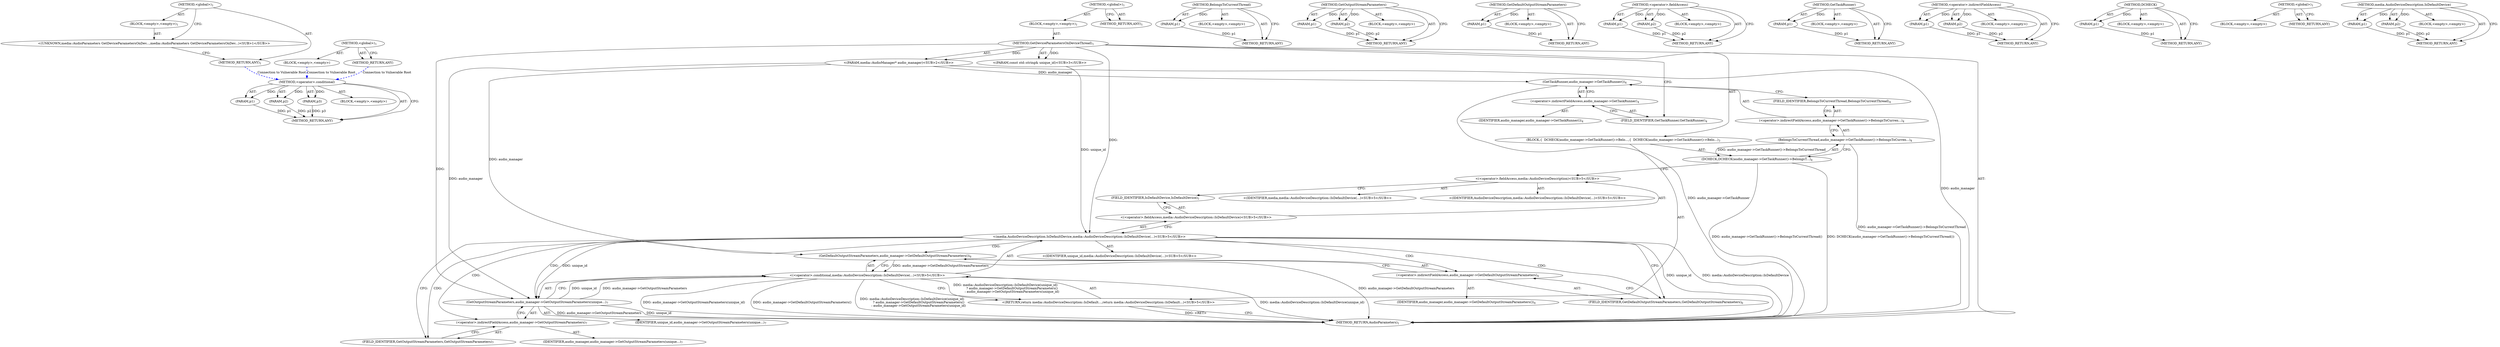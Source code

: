 digraph "&lt;global&gt;" {
vulnerable_78 [label=<(METHOD,&lt;operator&gt;.conditional)>];
vulnerable_79 [label=<(PARAM,p1)>];
vulnerable_80 [label=<(PARAM,p2)>];
vulnerable_81 [label=<(PARAM,p3)>];
vulnerable_82 [label=<(BLOCK,&lt;empty&gt;,&lt;empty&gt;)>];
vulnerable_83 [label=<(METHOD_RETURN,ANY)>];
vulnerable_6 [label=<(METHOD,&lt;global&gt;)<SUB>1</SUB>>];
vulnerable_7 [label=<(BLOCK,&lt;empty&gt;,&lt;empty&gt;)<SUB>1</SUB>>];
vulnerable_8 [label=<(METHOD,GetDeviceParametersOnDeviceThread)<SUB>1</SUB>>];
vulnerable_9 [label="<(PARAM,media::AudioManager* audio_manager)<SUB>2</SUB>>"];
vulnerable_10 [label="<(PARAM,const std::string&amp; unique_id)<SUB>3</SUB>>"];
vulnerable_11 [label=<(BLOCK,{
  DCHECK(audio_manager-&gt;GetTaskRunner()-&gt;Belo...,{
  DCHECK(audio_manager-&gt;GetTaskRunner()-&gt;Belo...)<SUB>3</SUB>>];
vulnerable_12 [label=<(DCHECK,DCHECK(audio_manager-&gt;GetTaskRunner()-&gt;BelongsT...)<SUB>4</SUB>>];
vulnerable_13 [label=<(BelongsToCurrentThread,audio_manager-&gt;GetTaskRunner()-&gt;BelongsToCurren...)<SUB>4</SUB>>];
vulnerable_14 [label=<(&lt;operator&gt;.indirectFieldAccess,audio_manager-&gt;GetTaskRunner()-&gt;BelongsToCurren...)<SUB>4</SUB>>];
vulnerable_15 [label=<(GetTaskRunner,audio_manager-&gt;GetTaskRunner())<SUB>4</SUB>>];
vulnerable_16 [label=<(&lt;operator&gt;.indirectFieldAccess,audio_manager-&gt;GetTaskRunner)<SUB>4</SUB>>];
vulnerable_17 [label=<(IDENTIFIER,audio_manager,audio_manager-&gt;GetTaskRunner())<SUB>4</SUB>>];
vulnerable_18 [label=<(FIELD_IDENTIFIER,GetTaskRunner,GetTaskRunner)<SUB>4</SUB>>];
vulnerable_19 [label=<(FIELD_IDENTIFIER,BelongsToCurrentThread,BelongsToCurrentThread)<SUB>4</SUB>>];
vulnerable_20 [label="<(RETURN,return media::AudioDeviceDescription::IsDefault...,return media::AudioDeviceDescription::IsDefault...)<SUB>5</SUB>>"];
vulnerable_21 [label="<(&lt;operator&gt;.conditional,media::AudioDeviceDescription::IsDefaultDevice(...)<SUB>5</SUB>>"];
vulnerable_22 [label="<(media.AudioDeviceDescription.IsDefaultDevice,media::AudioDeviceDescription::IsDefaultDevice(...)<SUB>5</SUB>>"];
vulnerable_23 [label="<(&lt;operator&gt;.fieldAccess,media::AudioDeviceDescription::IsDefaultDevice)<SUB>5</SUB>>"];
vulnerable_24 [label="<(&lt;operator&gt;.fieldAccess,media::AudioDeviceDescription)<SUB>5</SUB>>"];
vulnerable_25 [label="<(IDENTIFIER,media,media::AudioDeviceDescription::IsDefaultDevice(...)<SUB>5</SUB>>"];
vulnerable_26 [label="<(IDENTIFIER,AudioDeviceDescription,media::AudioDeviceDescription::IsDefaultDevice(...)<SUB>5</SUB>>"];
vulnerable_27 [label=<(FIELD_IDENTIFIER,IsDefaultDevice,IsDefaultDevice)<SUB>5</SUB>>];
vulnerable_28 [label="<(IDENTIFIER,unique_id,media::AudioDeviceDescription::IsDefaultDevice(...)<SUB>5</SUB>>"];
vulnerable_29 [label=<(GetDefaultOutputStreamParameters,audio_manager-&gt;GetDefaultOutputStreamParameters())<SUB>6</SUB>>];
vulnerable_30 [label=<(&lt;operator&gt;.indirectFieldAccess,audio_manager-&gt;GetDefaultOutputStreamParameters)<SUB>6</SUB>>];
vulnerable_31 [label=<(IDENTIFIER,audio_manager,audio_manager-&gt;GetDefaultOutputStreamParameters())<SUB>6</SUB>>];
vulnerable_32 [label=<(FIELD_IDENTIFIER,GetDefaultOutputStreamParameters,GetDefaultOutputStreamParameters)<SUB>6</SUB>>];
vulnerable_33 [label=<(GetOutputStreamParameters,audio_manager-&gt;GetOutputStreamParameters(unique...)<SUB>7</SUB>>];
vulnerable_34 [label=<(&lt;operator&gt;.indirectFieldAccess,audio_manager-&gt;GetOutputStreamParameters)<SUB>7</SUB>>];
vulnerable_35 [label=<(IDENTIFIER,audio_manager,audio_manager-&gt;GetOutputStreamParameters(unique...)<SUB>7</SUB>>];
vulnerable_36 [label=<(FIELD_IDENTIFIER,GetOutputStreamParameters,GetOutputStreamParameters)<SUB>7</SUB>>];
vulnerable_37 [label=<(IDENTIFIER,unique_id,audio_manager-&gt;GetOutputStreamParameters(unique...)<SUB>7</SUB>>];
vulnerable_38 [label=<(METHOD_RETURN,AudioParameters)<SUB>1</SUB>>];
vulnerable_40 [label=<(METHOD_RETURN,ANY)<SUB>1</SUB>>];
vulnerable_65 [label=<(METHOD,BelongsToCurrentThread)>];
vulnerable_66 [label=<(PARAM,p1)>];
vulnerable_67 [label=<(BLOCK,&lt;empty&gt;,&lt;empty&gt;)>];
vulnerable_68 [label=<(METHOD_RETURN,ANY)>];
vulnerable_98 [label=<(METHOD,GetOutputStreamParameters)>];
vulnerable_99 [label=<(PARAM,p1)>];
vulnerable_100 [label=<(PARAM,p2)>];
vulnerable_101 [label=<(BLOCK,&lt;empty&gt;,&lt;empty&gt;)>];
vulnerable_102 [label=<(METHOD_RETURN,ANY)>];
vulnerable_94 [label=<(METHOD,GetDefaultOutputStreamParameters)>];
vulnerable_95 [label=<(PARAM,p1)>];
vulnerable_96 [label=<(BLOCK,&lt;empty&gt;,&lt;empty&gt;)>];
vulnerable_97 [label=<(METHOD_RETURN,ANY)>];
vulnerable_89 [label=<(METHOD,&lt;operator&gt;.fieldAccess)>];
vulnerable_90 [label=<(PARAM,p1)>];
vulnerable_91 [label=<(PARAM,p2)>];
vulnerable_92 [label=<(BLOCK,&lt;empty&gt;,&lt;empty&gt;)>];
vulnerable_93 [label=<(METHOD_RETURN,ANY)>];
vulnerable_74 [label=<(METHOD,GetTaskRunner)>];
vulnerable_75 [label=<(PARAM,p1)>];
vulnerable_76 [label=<(BLOCK,&lt;empty&gt;,&lt;empty&gt;)>];
vulnerable_77 [label=<(METHOD_RETURN,ANY)>];
vulnerable_69 [label=<(METHOD,&lt;operator&gt;.indirectFieldAccess)>];
vulnerable_70 [label=<(PARAM,p1)>];
vulnerable_71 [label=<(PARAM,p2)>];
vulnerable_72 [label=<(BLOCK,&lt;empty&gt;,&lt;empty&gt;)>];
vulnerable_73 [label=<(METHOD_RETURN,ANY)>];
vulnerable_61 [label=<(METHOD,DCHECK)>];
vulnerable_62 [label=<(PARAM,p1)>];
vulnerable_63 [label=<(BLOCK,&lt;empty&gt;,&lt;empty&gt;)>];
vulnerable_64 [label=<(METHOD_RETURN,ANY)>];
vulnerable_55 [label=<(METHOD,&lt;global&gt;)<SUB>1</SUB>>];
vulnerable_56 [label=<(BLOCK,&lt;empty&gt;,&lt;empty&gt;)>];
vulnerable_57 [label=<(METHOD_RETURN,ANY)>];
vulnerable_84 [label=<(METHOD,media.AudioDeviceDescription.IsDefaultDevice)>];
vulnerable_85 [label=<(PARAM,p1)>];
vulnerable_86 [label=<(PARAM,p2)>];
vulnerable_87 [label=<(BLOCK,&lt;empty&gt;,&lt;empty&gt;)>];
vulnerable_88 [label=<(METHOD_RETURN,ANY)>];
fixed_6 [label=<(METHOD,&lt;global&gt;)<SUB>1</SUB>>];
fixed_7 [label=<(BLOCK,&lt;empty&gt;,&lt;empty&gt;)<SUB>1</SUB>>];
fixed_8 [label="<(UNKNOWN,media::AudioParameters GetDeviceParametersOnDev...,media::AudioParameters GetDeviceParametersOnDev...)<SUB>1</SUB>>"];
fixed_9 [label=<(METHOD_RETURN,ANY)<SUB>1</SUB>>];
fixed_14 [label=<(METHOD,&lt;global&gt;)<SUB>1</SUB>>];
fixed_15 [label=<(BLOCK,&lt;empty&gt;,&lt;empty&gt;)>];
fixed_16 [label=<(METHOD_RETURN,ANY)>];
vulnerable_78 -> vulnerable_79  [key=0, label="AST: "];
vulnerable_78 -> vulnerable_79  [key=1, label="DDG: "];
vulnerable_78 -> vulnerable_82  [key=0, label="AST: "];
vulnerable_78 -> vulnerable_80  [key=0, label="AST: "];
vulnerable_78 -> vulnerable_80  [key=1, label="DDG: "];
vulnerable_78 -> vulnerable_83  [key=0, label="AST: "];
vulnerable_78 -> vulnerable_83  [key=1, label="CFG: "];
vulnerable_78 -> vulnerable_81  [key=0, label="AST: "];
vulnerable_78 -> vulnerable_81  [key=1, label="DDG: "];
vulnerable_79 -> vulnerable_83  [key=0, label="DDG: p1"];
vulnerable_80 -> vulnerable_83  [key=0, label="DDG: p2"];
vulnerable_81 -> vulnerable_83  [key=0, label="DDG: p3"];
vulnerable_6 -> vulnerable_7  [key=0, label="AST: "];
vulnerable_6 -> vulnerable_40  [key=0, label="AST: "];
vulnerable_6 -> vulnerable_40  [key=1, label="CFG: "];
vulnerable_7 -> vulnerable_8  [key=0, label="AST: "];
vulnerable_8 -> vulnerable_9  [key=0, label="AST: "];
vulnerable_8 -> vulnerable_9  [key=1, label="DDG: "];
vulnerable_8 -> vulnerable_10  [key=0, label="AST: "];
vulnerable_8 -> vulnerable_10  [key=1, label="DDG: "];
vulnerable_8 -> vulnerable_11  [key=0, label="AST: "];
vulnerable_8 -> vulnerable_38  [key=0, label="AST: "];
vulnerable_8 -> vulnerable_18  [key=0, label="CFG: "];
vulnerable_8 -> vulnerable_22  [key=0, label="DDG: "];
vulnerable_8 -> vulnerable_33  [key=0, label="DDG: "];
vulnerable_9 -> vulnerable_38  [key=0, label="DDG: audio_manager"];
vulnerable_9 -> vulnerable_29  [key=0, label="DDG: audio_manager"];
vulnerable_9 -> vulnerable_33  [key=0, label="DDG: audio_manager"];
vulnerable_9 -> vulnerable_15  [key=0, label="DDG: audio_manager"];
vulnerable_10 -> vulnerable_22  [key=0, label="DDG: unique_id"];
vulnerable_11 -> vulnerable_12  [key=0, label="AST: "];
vulnerable_11 -> vulnerable_20  [key=0, label="AST: "];
vulnerable_12 -> vulnerable_13  [key=0, label="AST: "];
vulnerable_12 -> vulnerable_24  [key=0, label="CFG: "];
vulnerable_12 -> vulnerable_38  [key=0, label="DDG: audio_manager-&gt;GetTaskRunner()-&gt;BelongsToCurrentThread()"];
vulnerable_12 -> vulnerable_38  [key=1, label="DDG: DCHECK(audio_manager-&gt;GetTaskRunner()-&gt;BelongsToCurrentThread())"];
vulnerable_13 -> vulnerable_14  [key=0, label="AST: "];
vulnerable_13 -> vulnerable_12  [key=0, label="CFG: "];
vulnerable_13 -> vulnerable_12  [key=1, label="DDG: audio_manager-&gt;GetTaskRunner()-&gt;BelongsToCurrentThread"];
vulnerable_13 -> vulnerable_38  [key=0, label="DDG: audio_manager-&gt;GetTaskRunner()-&gt;BelongsToCurrentThread"];
vulnerable_14 -> vulnerable_15  [key=0, label="AST: "];
vulnerable_14 -> vulnerable_19  [key=0, label="AST: "];
vulnerable_14 -> vulnerable_13  [key=0, label="CFG: "];
vulnerable_15 -> vulnerable_16  [key=0, label="AST: "];
vulnerable_15 -> vulnerable_19  [key=0, label="CFG: "];
vulnerable_15 -> vulnerable_38  [key=0, label="DDG: audio_manager-&gt;GetTaskRunner"];
vulnerable_16 -> vulnerable_17  [key=0, label="AST: "];
vulnerable_16 -> vulnerable_18  [key=0, label="AST: "];
vulnerable_16 -> vulnerable_15  [key=0, label="CFG: "];
vulnerable_18 -> vulnerable_16  [key=0, label="CFG: "];
vulnerable_19 -> vulnerable_14  [key=0, label="CFG: "];
vulnerable_20 -> vulnerable_21  [key=0, label="AST: "];
vulnerable_20 -> vulnerable_38  [key=0, label="CFG: "];
vulnerable_20 -> vulnerable_38  [key=1, label="DDG: &lt;RET&gt;"];
vulnerable_21 -> vulnerable_22  [key=0, label="AST: "];
vulnerable_21 -> vulnerable_29  [key=0, label="AST: "];
vulnerable_21 -> vulnerable_33  [key=0, label="AST: "];
vulnerable_21 -> vulnerable_20  [key=0, label="CFG: "];
vulnerable_21 -> vulnerable_20  [key=1, label="DDG: media::AudioDeviceDescription::IsDefaultDevice(unique_id)
             ? audio_manager-&gt;GetDefaultOutputStreamParameters()
             : audio_manager-&gt;GetOutputStreamParameters(unique_id)"];
vulnerable_21 -> vulnerable_38  [key=0, label="DDG: media::AudioDeviceDescription::IsDefaultDevice(unique_id)"];
vulnerable_21 -> vulnerable_38  [key=1, label="DDG: audio_manager-&gt;GetOutputStreamParameters(unique_id)"];
vulnerable_21 -> vulnerable_38  [key=2, label="DDG: audio_manager-&gt;GetDefaultOutputStreamParameters()"];
vulnerable_21 -> vulnerable_38  [key=3, label="DDG: media::AudioDeviceDescription::IsDefaultDevice(unique_id)
             ? audio_manager-&gt;GetDefaultOutputStreamParameters()
             : audio_manager-&gt;GetOutputStreamParameters(unique_id)"];
vulnerable_22 -> vulnerable_23  [key=0, label="AST: "];
vulnerable_22 -> vulnerable_28  [key=0, label="AST: "];
vulnerable_22 -> vulnerable_32  [key=0, label="CFG: "];
vulnerable_22 -> vulnerable_32  [key=1, label="CDG: "];
vulnerable_22 -> vulnerable_36  [key=0, label="CFG: "];
vulnerable_22 -> vulnerable_36  [key=1, label="CDG: "];
vulnerable_22 -> vulnerable_38  [key=0, label="DDG: media::AudioDeviceDescription::IsDefaultDevice"];
vulnerable_22 -> vulnerable_38  [key=1, label="DDG: unique_id"];
vulnerable_22 -> vulnerable_33  [key=0, label="DDG: unique_id"];
vulnerable_22 -> vulnerable_33  [key=1, label="CDG: "];
vulnerable_22 -> vulnerable_30  [key=0, label="CDG: "];
vulnerable_22 -> vulnerable_29  [key=0, label="CDG: "];
vulnerable_22 -> vulnerable_34  [key=0, label="CDG: "];
vulnerable_23 -> vulnerable_24  [key=0, label="AST: "];
vulnerable_23 -> vulnerable_27  [key=0, label="AST: "];
vulnerable_23 -> vulnerable_22  [key=0, label="CFG: "];
vulnerable_24 -> vulnerable_25  [key=0, label="AST: "];
vulnerable_24 -> vulnerable_26  [key=0, label="AST: "];
vulnerable_24 -> vulnerable_27  [key=0, label="CFG: "];
vulnerable_27 -> vulnerable_23  [key=0, label="CFG: "];
vulnerable_29 -> vulnerable_30  [key=0, label="AST: "];
vulnerable_29 -> vulnerable_21  [key=0, label="CFG: "];
vulnerable_29 -> vulnerable_21  [key=1, label="DDG: audio_manager-&gt;GetDefaultOutputStreamParameters"];
vulnerable_29 -> vulnerable_38  [key=0, label="DDG: audio_manager-&gt;GetDefaultOutputStreamParameters"];
vulnerable_30 -> vulnerable_31  [key=0, label="AST: "];
vulnerable_30 -> vulnerable_32  [key=0, label="AST: "];
vulnerable_30 -> vulnerable_29  [key=0, label="CFG: "];
vulnerable_32 -> vulnerable_30  [key=0, label="CFG: "];
vulnerable_33 -> vulnerable_34  [key=0, label="AST: "];
vulnerable_33 -> vulnerable_37  [key=0, label="AST: "];
vulnerable_33 -> vulnerable_21  [key=0, label="CFG: "];
vulnerable_33 -> vulnerable_21  [key=1, label="DDG: audio_manager-&gt;GetOutputStreamParameters"];
vulnerable_33 -> vulnerable_21  [key=2, label="DDG: unique_id"];
vulnerable_33 -> vulnerable_38  [key=0, label="DDG: audio_manager-&gt;GetOutputStreamParameters"];
vulnerable_33 -> vulnerable_38  [key=1, label="DDG: unique_id"];
vulnerable_34 -> vulnerable_35  [key=0, label="AST: "];
vulnerable_34 -> vulnerable_36  [key=0, label="AST: "];
vulnerable_34 -> vulnerable_33  [key=0, label="CFG: "];
vulnerable_36 -> vulnerable_34  [key=0, label="CFG: "];
vulnerable_65 -> vulnerable_66  [key=0, label="AST: "];
vulnerable_65 -> vulnerable_66  [key=1, label="DDG: "];
vulnerable_65 -> vulnerable_67  [key=0, label="AST: "];
vulnerable_65 -> vulnerable_68  [key=0, label="AST: "];
vulnerable_65 -> vulnerable_68  [key=1, label="CFG: "];
vulnerable_66 -> vulnerable_68  [key=0, label="DDG: p1"];
vulnerable_98 -> vulnerable_99  [key=0, label="AST: "];
vulnerable_98 -> vulnerable_99  [key=1, label="DDG: "];
vulnerable_98 -> vulnerable_101  [key=0, label="AST: "];
vulnerable_98 -> vulnerable_100  [key=0, label="AST: "];
vulnerable_98 -> vulnerable_100  [key=1, label="DDG: "];
vulnerable_98 -> vulnerable_102  [key=0, label="AST: "];
vulnerable_98 -> vulnerable_102  [key=1, label="CFG: "];
vulnerable_99 -> vulnerable_102  [key=0, label="DDG: p1"];
vulnerable_100 -> vulnerable_102  [key=0, label="DDG: p2"];
vulnerable_94 -> vulnerable_95  [key=0, label="AST: "];
vulnerable_94 -> vulnerable_95  [key=1, label="DDG: "];
vulnerable_94 -> vulnerable_96  [key=0, label="AST: "];
vulnerable_94 -> vulnerable_97  [key=0, label="AST: "];
vulnerable_94 -> vulnerable_97  [key=1, label="CFG: "];
vulnerable_95 -> vulnerable_97  [key=0, label="DDG: p1"];
vulnerable_89 -> vulnerable_90  [key=0, label="AST: "];
vulnerable_89 -> vulnerable_90  [key=1, label="DDG: "];
vulnerable_89 -> vulnerable_92  [key=0, label="AST: "];
vulnerable_89 -> vulnerable_91  [key=0, label="AST: "];
vulnerable_89 -> vulnerable_91  [key=1, label="DDG: "];
vulnerable_89 -> vulnerable_93  [key=0, label="AST: "];
vulnerable_89 -> vulnerable_93  [key=1, label="CFG: "];
vulnerable_90 -> vulnerable_93  [key=0, label="DDG: p1"];
vulnerable_91 -> vulnerable_93  [key=0, label="DDG: p2"];
vulnerable_74 -> vulnerable_75  [key=0, label="AST: "];
vulnerable_74 -> vulnerable_75  [key=1, label="DDG: "];
vulnerable_74 -> vulnerable_76  [key=0, label="AST: "];
vulnerable_74 -> vulnerable_77  [key=0, label="AST: "];
vulnerable_74 -> vulnerable_77  [key=1, label="CFG: "];
vulnerable_75 -> vulnerable_77  [key=0, label="DDG: p1"];
vulnerable_69 -> vulnerable_70  [key=0, label="AST: "];
vulnerable_69 -> vulnerable_70  [key=1, label="DDG: "];
vulnerable_69 -> vulnerable_72  [key=0, label="AST: "];
vulnerable_69 -> vulnerable_71  [key=0, label="AST: "];
vulnerable_69 -> vulnerable_71  [key=1, label="DDG: "];
vulnerable_69 -> vulnerable_73  [key=0, label="AST: "];
vulnerable_69 -> vulnerable_73  [key=1, label="CFG: "];
vulnerable_70 -> vulnerable_73  [key=0, label="DDG: p1"];
vulnerable_71 -> vulnerable_73  [key=0, label="DDG: p2"];
vulnerable_61 -> vulnerable_62  [key=0, label="AST: "];
vulnerable_61 -> vulnerable_62  [key=1, label="DDG: "];
vulnerable_61 -> vulnerable_63  [key=0, label="AST: "];
vulnerable_61 -> vulnerable_64  [key=0, label="AST: "];
vulnerable_61 -> vulnerable_64  [key=1, label="CFG: "];
vulnerable_62 -> vulnerable_64  [key=0, label="DDG: p1"];
vulnerable_55 -> vulnerable_56  [key=0, label="AST: "];
vulnerable_55 -> vulnerable_57  [key=0, label="AST: "];
vulnerable_55 -> vulnerable_57  [key=1, label="CFG: "];
vulnerable_84 -> vulnerable_85  [key=0, label="AST: "];
vulnerable_84 -> vulnerable_85  [key=1, label="DDG: "];
vulnerable_84 -> vulnerable_87  [key=0, label="AST: "];
vulnerable_84 -> vulnerable_86  [key=0, label="AST: "];
vulnerable_84 -> vulnerable_86  [key=1, label="DDG: "];
vulnerable_84 -> vulnerable_88  [key=0, label="AST: "];
vulnerable_84 -> vulnerable_88  [key=1, label="CFG: "];
vulnerable_85 -> vulnerable_88  [key=0, label="DDG: p1"];
vulnerable_86 -> vulnerable_88  [key=0, label="DDG: p2"];
fixed_6 -> fixed_7  [key=0, label="AST: "];
fixed_6 -> fixed_9  [key=0, label="AST: "];
fixed_6 -> fixed_8  [key=0, label="CFG: "];
fixed_7 -> fixed_8  [key=0, label="AST: "];
fixed_8 -> fixed_9  [key=0, label="CFG: "];
fixed_9 -> vulnerable_78  [color=blue, key=0, label="Connection to Vulnerable Root", penwidth="2.0", style=dashed];
fixed_14 -> fixed_15  [key=0, label="AST: "];
fixed_14 -> fixed_16  [key=0, label="AST: "];
fixed_14 -> fixed_16  [key=1, label="CFG: "];
fixed_15 -> vulnerable_78  [color=blue, key=0, label="Connection to Vulnerable Root", penwidth="2.0", style=dashed];
fixed_16 -> vulnerable_78  [color=blue, key=0, label="Connection to Vulnerable Root", penwidth="2.0", style=dashed];
}
